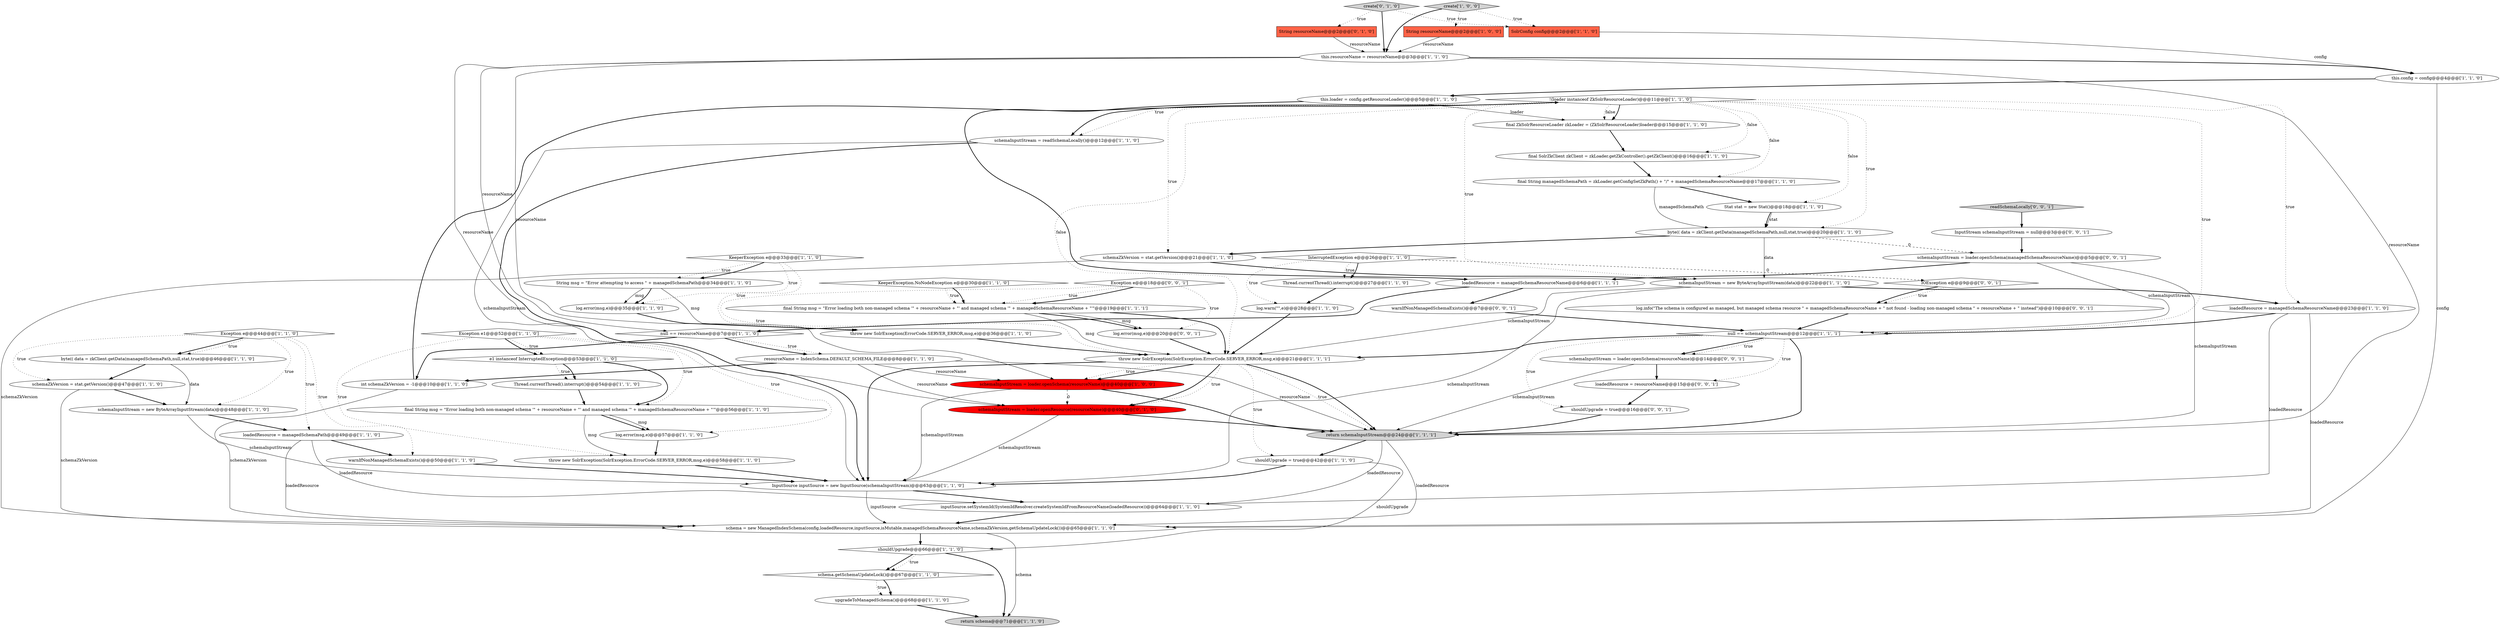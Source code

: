 digraph {
18 [style = filled, label = "!(loader instanceof ZkSolrResourceLoader)@@@11@@@['1', '1', '0']", fillcolor = white, shape = diamond image = "AAA0AAABBB1BBB"];
2 [style = filled, label = "schemaInputStream = readSchemaLocally()@@@12@@@['1', '1', '0']", fillcolor = white, shape = ellipse image = "AAA0AAABBB1BBB"];
28 [style = filled, label = "loadedResource = managedSchemaPath@@@49@@@['1', '1', '0']", fillcolor = white, shape = ellipse image = "AAA0AAABBB1BBB"];
19 [style = filled, label = "Stat stat = new Stat()@@@18@@@['1', '1', '0']", fillcolor = white, shape = ellipse image = "AAA0AAABBB1BBB"];
54 [style = filled, label = "create['0', '1', '0']", fillcolor = lightgray, shape = diamond image = "AAA0AAABBB2BBB"];
43 [style = filled, label = "int schemaZkVersion = -1@@@10@@@['1', '1', '0']", fillcolor = white, shape = ellipse image = "AAA0AAABBB1BBB"];
59 [style = filled, label = "log.info(\"The schema is configured as managed, but managed schema resource \" + managedSchemaResourceName + \" not found - loading non-managed schema \" + resourceName + \" instead\")@@@10@@@['0', '0', '1']", fillcolor = white, shape = ellipse image = "AAA0AAABBB3BBB"];
33 [style = filled, label = "byte(( data = zkClient.getData(managedSchemaPath,null,stat,true)@@@20@@@['1', '1', '0']", fillcolor = white, shape = ellipse image = "AAA0AAABBB1BBB"];
66 [style = filled, label = "IOException e@@@9@@@['0', '0', '1']", fillcolor = white, shape = diamond image = "AAA0AAABBB3BBB"];
55 [style = filled, label = "schemaInputStream = loader.openResource(resourceName)@@@40@@@['0', '1', '0']", fillcolor = red, shape = ellipse image = "AAA1AAABBB2BBB"];
38 [style = filled, label = "null == schemaInputStream@@@12@@@['1', '1', '1']", fillcolor = white, shape = diamond image = "AAA0AAABBB1BBB"];
14 [style = filled, label = "KeeperException e@@@33@@@['1', '1', '0']", fillcolor = white, shape = diamond image = "AAA0AAABBB1BBB"];
48 [style = filled, label = "warnIfNonManagedSchemaExists()@@@50@@@['1', '1', '0']", fillcolor = white, shape = ellipse image = "AAA0AAABBB1BBB"];
52 [style = filled, label = "Thread.currentThread().interrupt()@@@54@@@['1', '1', '0']", fillcolor = white, shape = ellipse image = "AAA0AAABBB1BBB"];
24 [style = filled, label = "schemaZkVersion = stat.getVersion()@@@21@@@['1', '1', '0']", fillcolor = white, shape = ellipse image = "AAA0AAABBB1BBB"];
39 [style = filled, label = "byte(( data = zkClient.getData(managedSchemaPath,null,stat,true)@@@46@@@['1', '1', '0']", fillcolor = white, shape = ellipse image = "AAA0AAABBB1BBB"];
51 [style = filled, label = "shouldUpgrade@@@66@@@['1', '1', '0']", fillcolor = white, shape = diamond image = "AAA0AAABBB1BBB"];
25 [style = filled, label = "this.resourceName = resourceName@@@3@@@['1', '1', '0']", fillcolor = white, shape = ellipse image = "AAA0AAABBB1BBB"];
31 [style = filled, label = "schemaInputStream = loader.openSchema(resourceName)@@@40@@@['1', '0', '0']", fillcolor = red, shape = ellipse image = "AAA1AAABBB1BBB"];
34 [style = filled, label = "schemaZkVersion = stat.getVersion()@@@47@@@['1', '1', '0']", fillcolor = white, shape = ellipse image = "AAA0AAABBB1BBB"];
15 [style = filled, label = "upgradeToManagedSchema()@@@68@@@['1', '1', '0']", fillcolor = white, shape = ellipse image = "AAA0AAABBB1BBB"];
37 [style = filled, label = "schemaInputStream = new ByteArrayInputStream(data)@@@22@@@['1', '1', '0']", fillcolor = white, shape = ellipse image = "AAA0AAABBB1BBB"];
49 [style = filled, label = "SolrConfig config@@@2@@@['1', '1', '0']", fillcolor = tomato, shape = box image = "AAA0AAABBB1BBB"];
3 [style = filled, label = "resourceName = IndexSchema.DEFAULT_SCHEMA_FILE@@@8@@@['1', '1', '0']", fillcolor = white, shape = ellipse image = "AAA0AAABBB1BBB"];
26 [style = filled, label = "final String msg = \"Error loading both non-managed schema '\" + resourceName + \"' and managed schema '\" + managedSchemaResourceName + \"'\"@@@19@@@['1', '1', '1']", fillcolor = white, shape = ellipse image = "AAA0AAABBB1BBB"];
63 [style = filled, label = "loadedResource = resourceName@@@15@@@['0', '0', '1']", fillcolor = white, shape = ellipse image = "AAA0AAABBB3BBB"];
9 [style = filled, label = "throw new SolrException(ErrorCode.SERVER_ERROR,msg,e)@@@36@@@['1', '1', '0']", fillcolor = white, shape = ellipse image = "AAA0AAABBB1BBB"];
35 [style = filled, label = "KeeperException.NoNodeException e@@@30@@@['1', '1', '0']", fillcolor = white, shape = diamond image = "AAA0AAABBB1BBB"];
0 [style = filled, label = "schemaInputStream = new ByteArrayInputStream(data)@@@48@@@['1', '1', '0']", fillcolor = white, shape = ellipse image = "AAA0AAABBB1BBB"];
62 [style = filled, label = "shouldUpgrade = true@@@16@@@['0', '0', '1']", fillcolor = white, shape = ellipse image = "AAA0AAABBB3BBB"];
44 [style = filled, label = "loadedResource = managedSchemaResourceName@@@6@@@['1', '1', '1']", fillcolor = white, shape = ellipse image = "AAA0AAABBB1BBB"];
56 [style = filled, label = "warnIfNonManagedSchemaExists()@@@7@@@['0', '0', '1']", fillcolor = white, shape = ellipse image = "AAA0AAABBB3BBB"];
11 [style = filled, label = "log.error(msg,e)@@@57@@@['1', '1', '0']", fillcolor = white, shape = ellipse image = "AAA0AAABBB1BBB"];
27 [style = filled, label = "log.warn(\"\",e)@@@28@@@['1', '1', '0']", fillcolor = white, shape = ellipse image = "AAA0AAABBB1BBB"];
21 [style = filled, label = "final String msg = \"Error loading both non-managed schema '\" + resourceName + \"' and managed schema '\" + managedSchemaResourceName + \"'\"@@@56@@@['1', '1', '0']", fillcolor = white, shape = ellipse image = "AAA0AAABBB1BBB"];
64 [style = filled, label = "InputStream schemaInputStream = null@@@3@@@['0', '0', '1']", fillcolor = white, shape = ellipse image = "AAA0AAABBB3BBB"];
22 [style = filled, label = "null == resourceName@@@7@@@['1', '1', '0']", fillcolor = white, shape = diamond image = "AAA0AAABBB1BBB"];
20 [style = filled, label = "this.loader = config.getResourceLoader()@@@5@@@['1', '1', '0']", fillcolor = white, shape = ellipse image = "AAA0AAABBB1BBB"];
36 [style = filled, label = "final String managedSchemaPath = zkLoader.getConfigSetZkPath() + \"/\" + managedSchemaResourceName@@@17@@@['1', '1', '0']", fillcolor = white, shape = ellipse image = "AAA0AAABBB1BBB"];
58 [style = filled, label = "readSchemaLocally['0', '0', '1']", fillcolor = lightgray, shape = diamond image = "AAA0AAABBB3BBB"];
61 [style = filled, label = "schemaInputStream = loader.openSchema(managedSchemaResourceName)@@@5@@@['0', '0', '1']", fillcolor = white, shape = ellipse image = "AAA0AAABBB3BBB"];
1 [style = filled, label = "return schema@@@71@@@['1', '1', '0']", fillcolor = lightgray, shape = ellipse image = "AAA0AAABBB1BBB"];
40 [style = filled, label = "schema.getSchemaUpdateLock()@@@67@@@['1', '1', '0']", fillcolor = white, shape = diamond image = "AAA0AAABBB1BBB"];
32 [style = filled, label = "throw new SolrException(SolrException.ErrorCode.SERVER_ERROR,msg,e)@@@58@@@['1', '1', '0']", fillcolor = white, shape = ellipse image = "AAA0AAABBB1BBB"];
12 [style = filled, label = "e1 instanceof InterruptedException@@@53@@@['1', '1', '0']", fillcolor = white, shape = diamond image = "AAA0AAABBB1BBB"];
53 [style = filled, label = "String resourceName@@@2@@@['0', '1', '0']", fillcolor = tomato, shape = box image = "AAA0AAABBB2BBB"];
23 [style = filled, label = "loadedResource = managedSchemaResourceName@@@23@@@['1', '1', '0']", fillcolor = white, shape = ellipse image = "AAA0AAABBB1BBB"];
46 [style = filled, label = "create['1', '0', '0']", fillcolor = lightgray, shape = diamond image = "AAA0AAABBB1BBB"];
29 [style = filled, label = "schema = new ManagedIndexSchema(config,loadedResource,inputSource,isMutable,managedSchemaResourceName,schemaZkVersion,getSchemaUpdateLock())@@@65@@@['1', '1', '0']", fillcolor = white, shape = ellipse image = "AAA0AAABBB1BBB"];
17 [style = filled, label = "final ZkSolrResourceLoader zkLoader = (ZkSolrResourceLoader)loader@@@15@@@['1', '1', '0']", fillcolor = white, shape = ellipse image = "AAA0AAABBB1BBB"];
60 [style = filled, label = "log.error(msg,e)@@@20@@@['0', '0', '1']", fillcolor = white, shape = ellipse image = "AAA0AAABBB3BBB"];
50 [style = filled, label = "return schemaInputStream@@@24@@@['1', '1', '1']", fillcolor = lightgray, shape = ellipse image = "AAA0AAABBB1BBB"];
6 [style = filled, label = "shouldUpgrade = true@@@42@@@['1', '1', '0']", fillcolor = white, shape = ellipse image = "AAA0AAABBB1BBB"];
42 [style = filled, label = "InterruptedException e@@@26@@@['1', '1', '0']", fillcolor = white, shape = diamond image = "AAA0AAABBB1BBB"];
7 [style = filled, label = "Exception e1@@@52@@@['1', '1', '0']", fillcolor = white, shape = diamond image = "AAA0AAABBB1BBB"];
10 [style = filled, label = "Thread.currentThread().interrupt()@@@27@@@['1', '1', '0']", fillcolor = white, shape = ellipse image = "AAA0AAABBB1BBB"];
5 [style = filled, label = "String msg = \"Error attempting to access \" + managedSchemaPath@@@34@@@['1', '1', '0']", fillcolor = white, shape = ellipse image = "AAA0AAABBB1BBB"];
45 [style = filled, label = "inputSource.setSystemId(SystemIdResolver.createSystemIdFromResourceName(loadedResource))@@@64@@@['1', '1', '0']", fillcolor = white, shape = ellipse image = "AAA0AAABBB1BBB"];
57 [style = filled, label = "schemaInputStream = loader.openSchema(resourceName)@@@14@@@['0', '0', '1']", fillcolor = white, shape = ellipse image = "AAA0AAABBB3BBB"];
65 [style = filled, label = "Exception e@@@18@@@['0', '0', '1']", fillcolor = white, shape = diamond image = "AAA0AAABBB3BBB"];
4 [style = filled, label = "final SolrZkClient zkClient = zkLoader.getZkController().getZkClient()@@@16@@@['1', '1', '0']", fillcolor = white, shape = ellipse image = "AAA0AAABBB1BBB"];
16 [style = filled, label = "log.error(msg,e)@@@35@@@['1', '1', '0']", fillcolor = white, shape = ellipse image = "AAA0AAABBB1BBB"];
41 [style = filled, label = "String resourceName@@@2@@@['1', '0', '0']", fillcolor = tomato, shape = box image = "AAA0AAABBB1BBB"];
30 [style = filled, label = "InputSource inputSource = new InputSource(schemaInputStream)@@@63@@@['1', '1', '0']", fillcolor = white, shape = ellipse image = "AAA0AAABBB1BBB"];
13 [style = filled, label = "throw new SolrException(SolrException.ErrorCode.SERVER_ERROR,msg,e)@@@21@@@['1', '1', '1']", fillcolor = white, shape = ellipse image = "AAA0AAABBB1BBB"];
47 [style = filled, label = "Exception e@@@44@@@['1', '1', '0']", fillcolor = white, shape = diamond image = "AAA0AAABBB1BBB"];
8 [style = filled, label = "this.config = config@@@4@@@['1', '1', '0']", fillcolor = white, shape = ellipse image = "AAA0AAABBB1BBB"];
27->13 [style = bold, label=""];
54->49 [style = dotted, label="true"];
46->25 [style = bold, label=""];
28->45 [style = solid, label="loadedResource"];
13->55 [style = bold, label=""];
33->61 [style = dashed, label="0"];
3->31 [style = solid, label="resourceName"];
40->15 [style = bold, label=""];
35->26 [style = dotted, label="true"];
47->34 [style = dotted, label="true"];
51->1 [style = bold, label=""];
18->38 [style = dotted, label="true"];
43->18 [style = bold, label=""];
18->37 [style = dotted, label="true"];
25->31 [style = solid, label="resourceName"];
38->50 [style = bold, label=""];
31->50 [style = bold, label=""];
26->60 [style = bold, label=""];
31->55 [style = dashed, label="0"];
8->20 [style = bold, label=""];
46->49 [style = dotted, label="true"];
57->63 [style = bold, label=""];
3->50 [style = solid, label="resourceName"];
50->29 [style = solid, label="loadedResource"];
5->16 [style = solid, label="msg"];
21->32 [style = solid, label="msg"];
13->50 [style = dotted, label="true"];
4->36 [style = bold, label=""];
57->50 [style = solid, label="schemaInputStream"];
13->31 [style = bold, label=""];
26->60 [style = solid, label="msg"];
52->21 [style = bold, label=""];
29->51 [style = bold, label=""];
16->9 [style = bold, label=""];
2->30 [style = solid, label="schemaInputStream"];
18->23 [style = dotted, label="true"];
13->6 [style = dotted, label="true"];
56->38 [style = bold, label=""];
65->60 [style = dotted, label="true"];
65->13 [style = dotted, label="true"];
12->21 [style = bold, label=""];
39->34 [style = bold, label=""];
22->43 [style = bold, label=""];
33->37 [style = solid, label="data"];
47->28 [style = dotted, label="true"];
18->36 [style = dotted, label="false"];
50->45 [style = solid, label="loadedResource"];
47->39 [style = bold, label=""];
60->13 [style = bold, label=""];
34->0 [style = bold, label=""];
26->13 [style = bold, label=""];
53->25 [style = solid, label="resourceName"];
45->29 [style = bold, label=""];
38->57 [style = bold, label=""];
7->12 [style = dotted, label="true"];
54->53 [style = dotted, label="true"];
36->33 [style = solid, label="managedSchemaPath"];
18->4 [style = dotted, label="false"];
54->25 [style = bold, label=""];
13->55 [style = dotted, label="true"];
63->62 [style = bold, label=""];
25->22 [style = solid, label="resourceName"];
21->11 [style = bold, label=""];
65->26 [style = dotted, label="true"];
18->19 [style = dotted, label="false"];
41->25 [style = solid, label="resourceName"];
44->22 [style = bold, label=""];
7->21 [style = dotted, label="true"];
40->15 [style = dotted, label="true"];
7->32 [style = dotted, label="true"];
24->29 [style = solid, label="schemaZkVersion"];
49->8 [style = solid, label="config"];
19->33 [style = bold, label=""];
38->62 [style = dotted, label="true"];
8->29 [style = solid, label="config"];
65->26 [style = bold, label=""];
44->56 [style = bold, label=""];
38->57 [style = dotted, label="true"];
47->48 [style = dotted, label="true"];
20->17 [style = solid, label="loader"];
28->29 [style = solid, label="loadedResource"];
18->33 [style = dotted, label="true"];
43->29 [style = solid, label="schemaZkVersion"];
18->13 [style = dotted, label="false"];
18->24 [style = dotted, label="true"];
5->9 [style = solid, label="msg"];
11->32 [style = bold, label=""];
25->55 [style = solid, label="resourceName"];
61->44 [style = bold, label=""];
23->29 [style = solid, label="loadedResource"];
12->52 [style = dotted, label="true"];
32->30 [style = bold, label=""];
19->33 [style = solid, label="stat"];
38->63 [style = dotted, label="true"];
13->50 [style = bold, label=""];
6->51 [style = solid, label="shouldUpgrade"];
0->30 [style = solid, label="schemaInputStream"];
5->16 [style = bold, label=""];
14->16 [style = dotted, label="true"];
51->40 [style = bold, label=""];
14->5 [style = dotted, label="true"];
7->11 [style = dotted, label="true"];
31->30 [style = solid, label="schemaInputStream"];
47->39 [style = dotted, label="true"];
30->29 [style = solid, label="inputSource"];
3->55 [style = solid, label="resourceName"];
26->13 [style = solid, label="msg"];
33->24 [style = bold, label=""];
66->59 [style = dotted, label="true"];
51->40 [style = dotted, label="true"];
22->3 [style = dotted, label="true"];
64->61 [style = bold, label=""];
55->50 [style = bold, label=""];
37->30 [style = solid, label="schemaInputStream"];
21->11 [style = solid, label="msg"];
47->0 [style = dotted, label="true"];
48->30 [style = bold, label=""];
39->0 [style = solid, label="data"];
35->26 [style = bold, label=""];
17->4 [style = bold, label=""];
36->19 [style = bold, label=""];
58->64 [style = bold, label=""];
14->5 [style = bold, label=""];
15->1 [style = bold, label=""];
61->38 [style = solid, label="schemaInputStream"];
18->2 [style = dotted, label="true"];
61->50 [style = solid, label="schemaInputStream"];
50->6 [style = bold, label=""];
7->12 [style = bold, label=""];
10->27 [style = bold, label=""];
25->50 [style = solid, label="resourceName"];
18->17 [style = bold, label=""];
59->38 [style = bold, label=""];
13->30 [style = bold, label=""];
18->2 [style = bold, label=""];
46->41 [style = dotted, label="true"];
37->23 [style = bold, label=""];
34->29 [style = solid, label="schemaZkVersion"];
20->44 [style = bold, label=""];
55->30 [style = solid, label="schemaInputStream"];
22->3 [style = bold, label=""];
42->10 [style = dotted, label="true"];
37->13 [style = solid, label="schemaInputStream"];
13->31 [style = dotted, label="true"];
42->27 [style = dotted, label="true"];
42->10 [style = bold, label=""];
23->38 [style = bold, label=""];
24->37 [style = bold, label=""];
42->66 [style = dashed, label="0"];
28->48 [style = bold, label=""];
62->50 [style = bold, label=""];
12->52 [style = bold, label=""];
25->8 [style = bold, label=""];
3->43 [style = bold, label=""];
14->9 [style = dotted, label="true"];
23->45 [style = solid, label="loadedResource"];
29->1 [style = solid, label="schema"];
2->30 [style = bold, label=""];
38->13 [style = bold, label=""];
66->59 [style = bold, label=""];
18->17 [style = dotted, label="false"];
0->28 [style = bold, label=""];
30->45 [style = bold, label=""];
9->13 [style = bold, label=""];
6->30 [style = bold, label=""];
}
